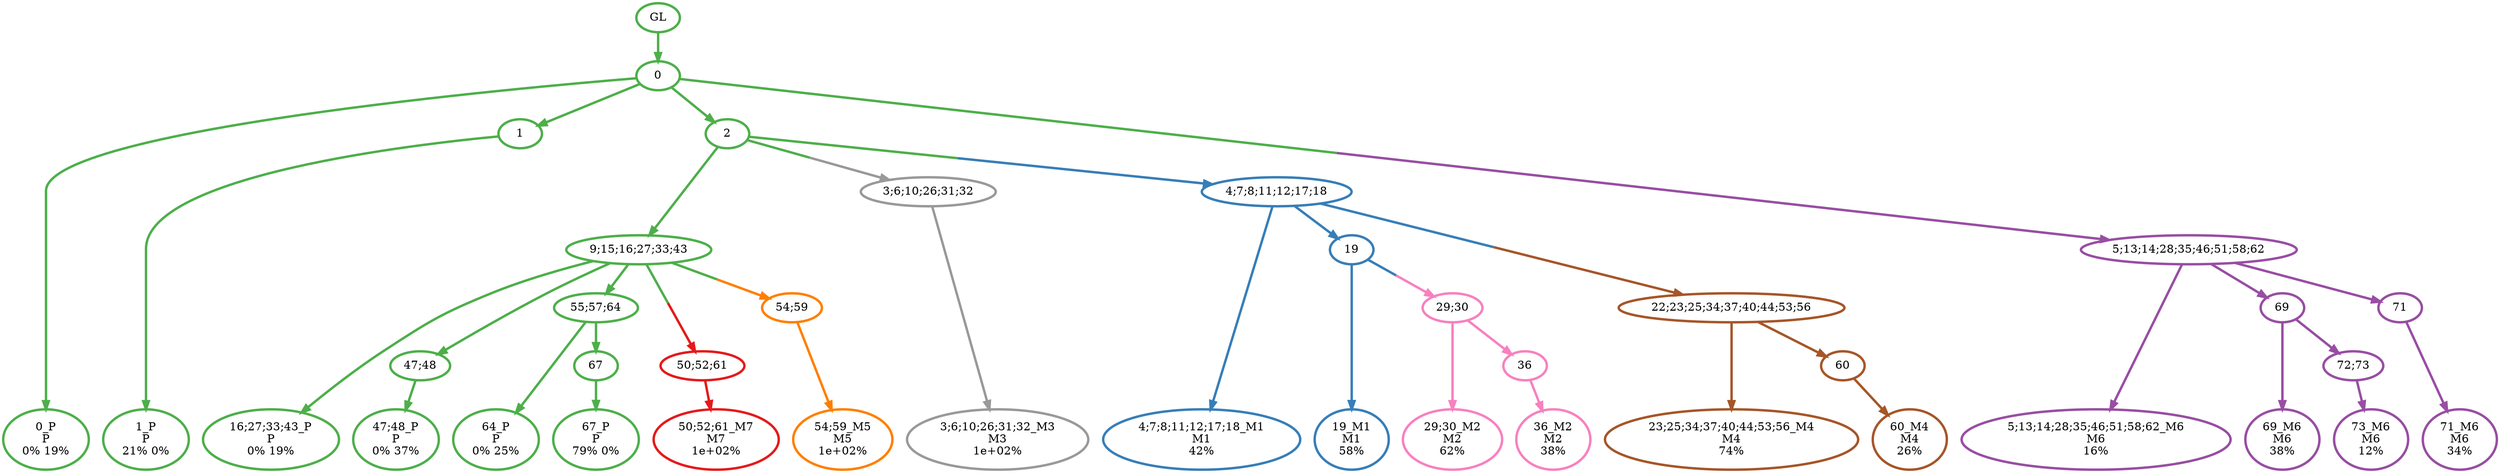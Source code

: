 digraph T {
	{
		rank=same
		37 [penwidth=3,colorscheme=set19,color=3,label="0_P\nP\n0% 19%"]
		35 [penwidth=3,colorscheme=set19,color=3,label="1_P\nP\n21% 0%"]
		32 [penwidth=3,colorscheme=set19,color=3,label="16;27;33;43_P\nP\n0% 19%"]
		30 [penwidth=3,colorscheme=set19,color=3,label="47;48_P\nP\n0% 37%"]
		28 [penwidth=3,colorscheme=set19,color=3,label="64_P\nP\n0% 25%"]
		26 [penwidth=3,colorscheme=set19,color=3,label="67_P\nP\n79% 0%"]
		25 [penwidth=3,colorscheme=set19,color=2,label="4;7;8;11;12;17;18_M1\nM1\n42%"]
		23 [penwidth=3,colorscheme=set19,color=2,label="19_M1\nM1\n58%"]
		22 [penwidth=3,colorscheme=set19,color=8,label="29;30_M2\nM2\n62%"]
		20 [penwidth=3,colorscheme=set19,color=8,label="36_M2\nM2\n38%"]
		19 [penwidth=3,colorscheme=set19,color=9,label="3;6;10;26;31;32_M3\nM3\n1e+02%"]
		18 [penwidth=3,colorscheme=set19,color=7,label="23;25;34;37;40;44;53;56_M4\nM4\n74%"]
		16 [penwidth=3,colorscheme=set19,color=7,label="60_M4\nM4\n26%"]
		15 [penwidth=3,colorscheme=set19,color=5,label="54;59_M5\nM5\n1e+02%"]
		14 [penwidth=3,colorscheme=set19,color=4,label="5;13;14;28;35;46;51;58;62_M6\nM6\n16%"]
		12 [penwidth=3,colorscheme=set19,color=4,label="69_M6\nM6\n38%"]
		10 [penwidth=3,colorscheme=set19,color=4,label="73_M6\nM6\n12%"]
		8 [penwidth=3,colorscheme=set19,color=4,label="71_M6\nM6\n34%"]
		7 [penwidth=3,colorscheme=set19,color=1,label="50;52;61_M7\nM7\n1e+02%"]
	}
	39 [penwidth=3,colorscheme=set19,color=3,label="GL"]
	38 [penwidth=3,colorscheme=set19,color=3,label="0"]
	36 [penwidth=3,colorscheme=set19,color=3,label="1"]
	34 [penwidth=3,colorscheme=set19,color=3,label="2"]
	33 [penwidth=3,colorscheme=set19,color=3,label="9;15;16;27;33;43"]
	31 [penwidth=3,colorscheme=set19,color=3,label="47;48"]
	29 [penwidth=3,colorscheme=set19,color=3,label="55;57;64"]
	27 [penwidth=3,colorscheme=set19,color=3,label="67"]
	24 [penwidth=3,colorscheme=set19,color=2,label="19"]
	21 [penwidth=3,colorscheme=set19,color=8,label="36"]
	17 [penwidth=3,colorscheme=set19,color=7,label="60"]
	13 [penwidth=3,colorscheme=set19,color=4,label="69"]
	11 [penwidth=3,colorscheme=set19,color=4,label="72;73"]
	9 [penwidth=3,colorscheme=set19,color=4,label="71"]
	6 [penwidth=3,colorscheme=set19,color=7,label="22;23;25;34;37;40;44;53;56"]
	5 [penwidth=3,colorscheme=set19,color=8,label="29;30"]
	4 [penwidth=3,colorscheme=set19,color=1,label="50;52;61"]
	3 [penwidth=3,colorscheme=set19,color=4,label="5;13;14;28;35;46;51;58;62"]
	2 [penwidth=3,colorscheme=set19,color=5,label="54;59"]
	1 [penwidth=3,colorscheme=set19,color=9,label="3;6;10;26;31;32"]
	0 [penwidth=3,colorscheme=set19,color=2,label="4;7;8;11;12;17;18"]
	39 -> 38 [penwidth=3,colorscheme=set19,color=3]
	38 -> 37 [penwidth=3,colorscheme=set19,color=3]
	38 -> 36 [penwidth=3,colorscheme=set19,color=3]
	38 -> 34 [penwidth=3,colorscheme=set19,color=3]
	38 -> 3 [penwidth=3,colorscheme=set19,color="3;0.5:4"]
	36 -> 35 [penwidth=3,colorscheme=set19,color=3]
	34 -> 33 [penwidth=3,colorscheme=set19,color=3]
	34 -> 1 [penwidth=3,colorscheme=set19,color="3;0.5:9"]
	34 -> 0 [penwidth=3,colorscheme=set19,color="3;0.5:2"]
	33 -> 32 [penwidth=3,colorscheme=set19,color=3]
	33 -> 31 [penwidth=3,colorscheme=set19,color=3]
	33 -> 29 [penwidth=3,colorscheme=set19,color=3]
	33 -> 4 [penwidth=3,colorscheme=set19,color="3;0.5:1"]
	33 -> 2 [penwidth=3,colorscheme=set19,color="3;0.5:5"]
	31 -> 30 [penwidth=3,colorscheme=set19,color=3]
	29 -> 28 [penwidth=3,colorscheme=set19,color=3]
	29 -> 27 [penwidth=3,colorscheme=set19,color=3]
	27 -> 26 [penwidth=3,colorscheme=set19,color=3]
	24 -> 23 [penwidth=3,colorscheme=set19,color=2]
	24 -> 5 [penwidth=3,colorscheme=set19,color="2;0.5:8"]
	21 -> 20 [penwidth=3,colorscheme=set19,color=8]
	17 -> 16 [penwidth=3,colorscheme=set19,color=7]
	13 -> 12 [penwidth=3,colorscheme=set19,color=4]
	13 -> 11 [penwidth=3,colorscheme=set19,color=4]
	11 -> 10 [penwidth=3,colorscheme=set19,color=4]
	9 -> 8 [penwidth=3,colorscheme=set19,color=4]
	6 -> 18 [penwidth=3,colorscheme=set19,color=7]
	6 -> 17 [penwidth=3,colorscheme=set19,color=7]
	5 -> 22 [penwidth=3,colorscheme=set19,color=8]
	5 -> 21 [penwidth=3,colorscheme=set19,color=8]
	4 -> 7 [penwidth=3,colorscheme=set19,color=1]
	3 -> 14 [penwidth=3,colorscheme=set19,color=4]
	3 -> 13 [penwidth=3,colorscheme=set19,color=4]
	3 -> 9 [penwidth=3,colorscheme=set19,color=4]
	2 -> 15 [penwidth=3,colorscheme=set19,color=5]
	1 -> 19 [penwidth=3,colorscheme=set19,color=9]
	0 -> 25 [penwidth=3,colorscheme=set19,color=2]
	0 -> 24 [penwidth=3,colorscheme=set19,color=2]
	0 -> 6 [penwidth=3,colorscheme=set19,color="2;0.5:7"]
}
